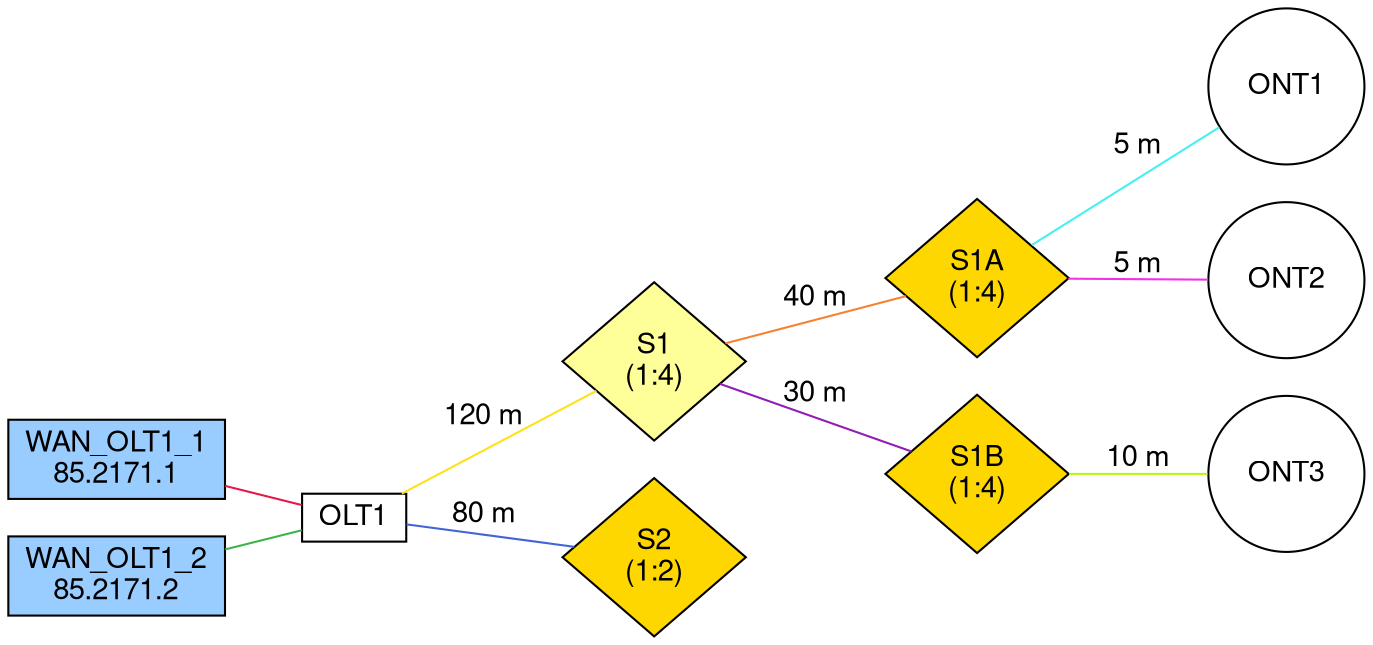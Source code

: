 digraph OLT_SPLITTER_ONT {
	fontname="Helvetica,Arial,sans-serif"
	node [fontname="Helvetica,Arial,sans-serif"]
	edge [fontname="Helvetica,Arial,sans-serif"]
	graph [center=1 rankdir=LR]
	edge [dir=none]
	node [width=0.3 height=0.3 label=""]
	OLT1 [shape=box label="OLT1"]
	WAN_OLT1_1 [shape=box style=filled fillcolor="#99ccff" label="WAN_OLT1_1\n85.2171.1"]
	WAN_OLT1_1 -> OLT1 [color="#e6194b"]
	WAN_OLT1_2 [shape=box style=filled fillcolor="#99ccff" label="WAN_OLT1_2\n85.2171.2"]
	WAN_OLT1_2 -> OLT1 [color="#3cb44b"]
	S1 [shape=diamond style=filled fillcolor="#ffd700" label="S1\n(1:4)"]
	OLT1 -> S1 [color="#ffe119" label="120 m"]
	S2 [shape=diamond style=filled fillcolor="#ffd700" label="S2\n(1:2)"]
	OLT1 -> S2 [color="#4363d8" label="80 m"]
	S1 [shape=diamond style=filled fillcolor="#ffff99" label="S1\n(1:4)"]
	S1A [shape=diamond style=filled fillcolor="#ffd700" label="S1A\n(1:4)"]
	S1 -> S1A [color="#f58231" label="40 m"]
	S1 [shape=diamond style=filled fillcolor="#ffff99" label="S1\n(1:4)"]
	S1B [shape=diamond style=filled fillcolor="#ffd700" label="S1B\n(1:4)"]
	S1 -> S1B [color="#911eb4" label="30 m"]
	S1A [shape=diamond style=filled fillcolor="#ffd700" label="S1A\n(1:4)"]
	ONT1 [shape=circle label="ONT1"]
	S1A -> ONT1 [color="#46f0f0" label="5 m"]
	S1A [shape=diamond style=filled fillcolor="#ffd700" label="S1A\n(1:4)"]
	ONT2 [shape=circle label="ONT2"]
	S1A -> ONT2 [color="#f032e6" label="5 m"]
	S1B [shape=diamond style=filled fillcolor="#ffd700" label="S1B\n(1:4)"]
	ONT3 [shape=circle label="ONT3"]
	S1B -> ONT3 [color="#bcf60c" label="10 m"]
}
